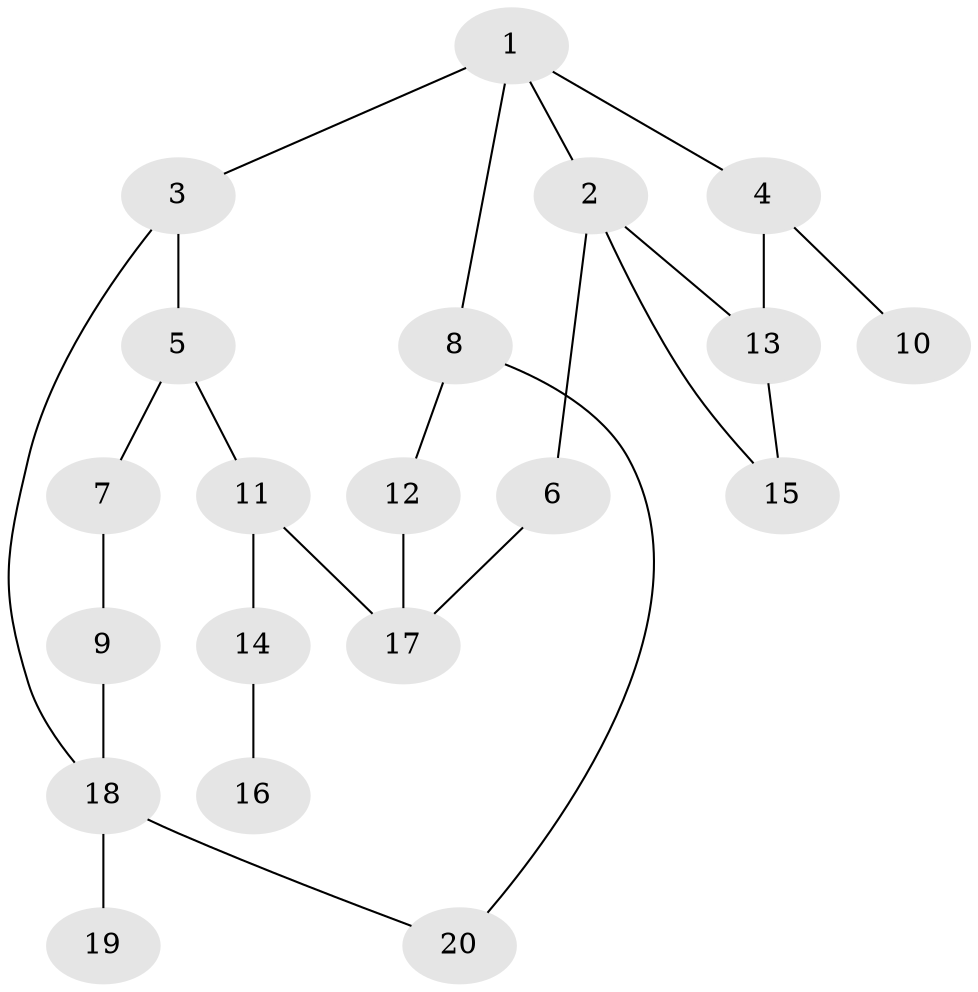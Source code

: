// Generated by graph-tools (version 1.1) at 2025/46/02/15/25 05:46:28]
// undirected, 20 vertices, 25 edges
graph export_dot {
graph [start="1"]
  node [color=gray90,style=filled];
  1;
  2;
  3;
  4;
  5;
  6;
  7;
  8;
  9;
  10;
  11;
  12;
  13;
  14;
  15;
  16;
  17;
  18;
  19;
  20;
  1 -- 2;
  1 -- 3;
  1 -- 4;
  1 -- 8;
  2 -- 6;
  2 -- 15;
  2 -- 13;
  3 -- 5;
  3 -- 18;
  4 -- 10;
  4 -- 13;
  5 -- 7;
  5 -- 11;
  6 -- 17;
  7 -- 9;
  8 -- 12;
  8 -- 20;
  9 -- 18;
  11 -- 14;
  11 -- 17;
  12 -- 17;
  13 -- 15;
  14 -- 16;
  18 -- 19;
  18 -- 20;
}
